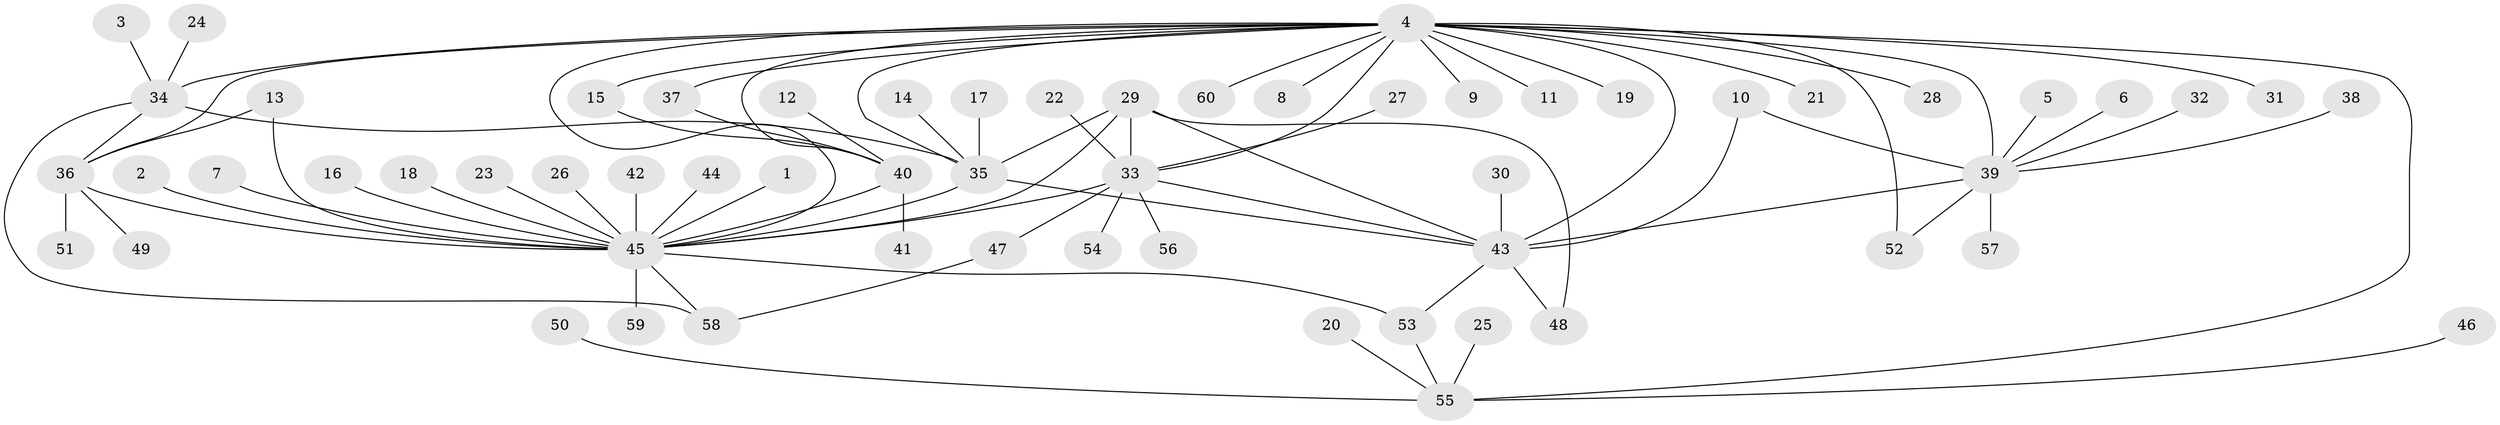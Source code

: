 // original degree distribution, {15: 0.008403361344537815, 11: 0.008403361344537815, 7: 0.01680672268907563, 3: 0.07563025210084033, 20: 0.008403361344537815, 1: 0.5378151260504201, 8: 0.008403361344537815, 6: 0.01680672268907563, 2: 0.226890756302521, 10: 0.025210084033613446, 5: 0.025210084033613446, 4: 0.04201680672268908}
// Generated by graph-tools (version 1.1) at 2025/25/03/09/25 03:25:59]
// undirected, 60 vertices, 81 edges
graph export_dot {
graph [start="1"]
  node [color=gray90,style=filled];
  1;
  2;
  3;
  4;
  5;
  6;
  7;
  8;
  9;
  10;
  11;
  12;
  13;
  14;
  15;
  16;
  17;
  18;
  19;
  20;
  21;
  22;
  23;
  24;
  25;
  26;
  27;
  28;
  29;
  30;
  31;
  32;
  33;
  34;
  35;
  36;
  37;
  38;
  39;
  40;
  41;
  42;
  43;
  44;
  45;
  46;
  47;
  48;
  49;
  50;
  51;
  52;
  53;
  54;
  55;
  56;
  57;
  58;
  59;
  60;
  1 -- 45 [weight=1.0];
  2 -- 45 [weight=1.0];
  3 -- 34 [weight=1.0];
  4 -- 8 [weight=1.0];
  4 -- 9 [weight=1.0];
  4 -- 11 [weight=1.0];
  4 -- 15 [weight=1.0];
  4 -- 19 [weight=1.0];
  4 -- 21 [weight=1.0];
  4 -- 28 [weight=1.0];
  4 -- 31 [weight=1.0];
  4 -- 33 [weight=1.0];
  4 -- 34 [weight=2.0];
  4 -- 35 [weight=1.0];
  4 -- 36 [weight=1.0];
  4 -- 37 [weight=1.0];
  4 -- 39 [weight=1.0];
  4 -- 40 [weight=1.0];
  4 -- 43 [weight=2.0];
  4 -- 45 [weight=1.0];
  4 -- 52 [weight=1.0];
  4 -- 55 [weight=1.0];
  4 -- 60 [weight=1.0];
  5 -- 39 [weight=1.0];
  6 -- 39 [weight=1.0];
  7 -- 45 [weight=1.0];
  10 -- 39 [weight=1.0];
  10 -- 43 [weight=1.0];
  12 -- 40 [weight=1.0];
  13 -- 36 [weight=1.0];
  13 -- 45 [weight=1.0];
  14 -- 35 [weight=1.0];
  15 -- 40 [weight=1.0];
  16 -- 45 [weight=1.0];
  17 -- 35 [weight=1.0];
  18 -- 45 [weight=1.0];
  20 -- 55 [weight=1.0];
  22 -- 33 [weight=1.0];
  23 -- 45 [weight=1.0];
  24 -- 34 [weight=1.0];
  25 -- 55 [weight=1.0];
  26 -- 45 [weight=1.0];
  27 -- 33 [weight=1.0];
  29 -- 33 [weight=1.0];
  29 -- 35 [weight=1.0];
  29 -- 43 [weight=2.0];
  29 -- 45 [weight=1.0];
  29 -- 48 [weight=1.0];
  30 -- 43 [weight=1.0];
  32 -- 39 [weight=1.0];
  33 -- 43 [weight=1.0];
  33 -- 45 [weight=1.0];
  33 -- 47 [weight=1.0];
  33 -- 54 [weight=1.0];
  33 -- 56 [weight=1.0];
  34 -- 35 [weight=1.0];
  34 -- 36 [weight=1.0];
  34 -- 58 [weight=1.0];
  35 -- 43 [weight=1.0];
  35 -- 45 [weight=1.0];
  36 -- 45 [weight=2.0];
  36 -- 49 [weight=1.0];
  36 -- 51 [weight=1.0];
  37 -- 40 [weight=1.0];
  38 -- 39 [weight=1.0];
  39 -- 43 [weight=2.0];
  39 -- 52 [weight=1.0];
  39 -- 57 [weight=1.0];
  40 -- 41 [weight=1.0];
  40 -- 45 [weight=1.0];
  42 -- 45 [weight=1.0];
  43 -- 48 [weight=1.0];
  43 -- 53 [weight=1.0];
  44 -- 45 [weight=1.0];
  45 -- 53 [weight=1.0];
  45 -- 58 [weight=1.0];
  45 -- 59 [weight=1.0];
  46 -- 55 [weight=1.0];
  47 -- 58 [weight=1.0];
  50 -- 55 [weight=1.0];
  53 -- 55 [weight=1.0];
}
